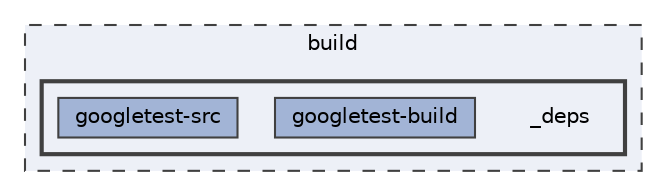 digraph "/Users/yjack/GitHub/SimEvo/build/_deps"
{
 // LATEX_PDF_SIZE
  bgcolor="transparent";
  edge [fontname=Helvetica,fontsize=10,labelfontname=Helvetica,labelfontsize=10];
  node [fontname=Helvetica,fontsize=10,shape=box,height=0.2,width=0.4];
  compound=true
  subgraph clusterdir_4fef79e7177ba769987a8da36c892c5f {
    graph [ bgcolor="#edf0f7", pencolor="grey25", label="build", fontname=Helvetica,fontsize=10 style="filled,dashed", URL="dir_4fef79e7177ba769987a8da36c892c5f.html",tooltip=""]
  subgraph clusterdir_a57a94e38c03835eed49274b75b0176d {
    graph [ bgcolor="#edf0f7", pencolor="grey25", label="", fontname=Helvetica,fontsize=10 style="filled,bold", URL="dir_a57a94e38c03835eed49274b75b0176d.html",tooltip=""]
    dir_a57a94e38c03835eed49274b75b0176d [shape=plaintext, label="_deps"];
  dir_e57a5be893c77bea9eca1d890c8b0e94 [label="googletest-build", fillcolor="#a2b4d6", color="grey25", style="filled", URL="dir_e57a5be893c77bea9eca1d890c8b0e94.html",tooltip=""];
  dir_b8d6b26144d6312ab7a4ea26f9e69ccf [label="googletest-src", fillcolor="#a2b4d6", color="grey25", style="filled", URL="dir_b8d6b26144d6312ab7a4ea26f9e69ccf.html",tooltip=""];
  }
  }
}

